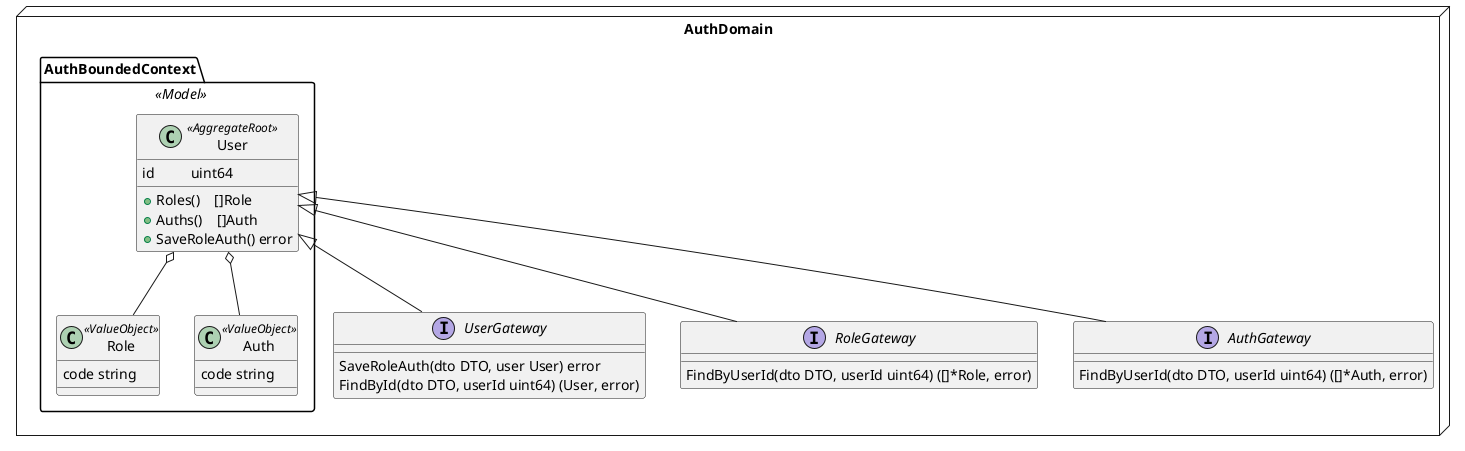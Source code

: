 @startuml
namespace AuthDomain<<Node>>{
    namespace AuthBoundedContext<<Model>>{
        class User<<AggregateRoot>>{
            id          uint64
            +Roles()    []Role
            +Auths()    []Auth
            +SaveRoleAuth() error
        }
        class Role<<ValueObject>>{
            code string
        }
        class Auth<<ValueObject>>{
            code string
        }
        User o-- Role
        User o-- Auth
        User <|-- AuthDomain.UserGateway
        User <|-- AuthDomain.RoleGateway
        User <|-- AuthDomain.AuthGateway
    }
    interface UserGateway{
    	SaveRoleAuth(dto DTO, user User) error
    	FindById(dto DTO, userId uint64) (User, error)
    }
    interface RoleGateway{
        FindByUserId(dto DTO, userId uint64) ([]*Role, error)
    }
    interface AuthGateway{
        FindByUserId(dto DTO, userId uint64) ([]*Auth, error)
    }
}
@enduml
